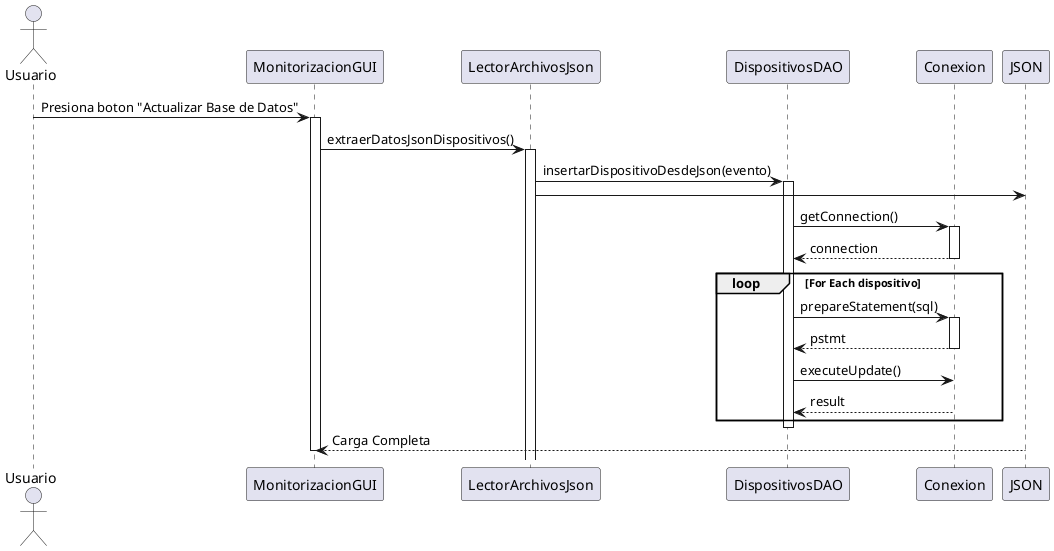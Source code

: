 @startuml
actor Usuario
participant "MonitorizacionGUI" as GUI
participant "LectorArchivosJson" as LectorArchivosJson
participant "DispositivosDAO" as DAO
participant "Conexion" as DB
participant "JSON" as JSON

Usuario -> GUI : Presiona boton "Actualizar Base de Datos"
activate GUI

GUI -> LectorArchivosJson : extraerDatosJsonDispositivos()
activate LectorArchivosJson

LectorArchivosJson -> DAO : insertarDispositivoDesdeJson(evento)
activate DAO
LectorArchivosJson -> JSON :



DAO -> DB : getConnection()
activate DB
DB --> DAO : connection
deactivate DB

loop For Each dispositivo
    DAO -> DB : prepareStatement(sql)
    activate DB
    DB --> DAO : pstmt
    deactivate DB

    DAO -> DB : executeUpdate()
    DB --> DAO : result
end
deactivate DAO

JSON --> GUI : Carga Completa

deactivate GUI
@enduml